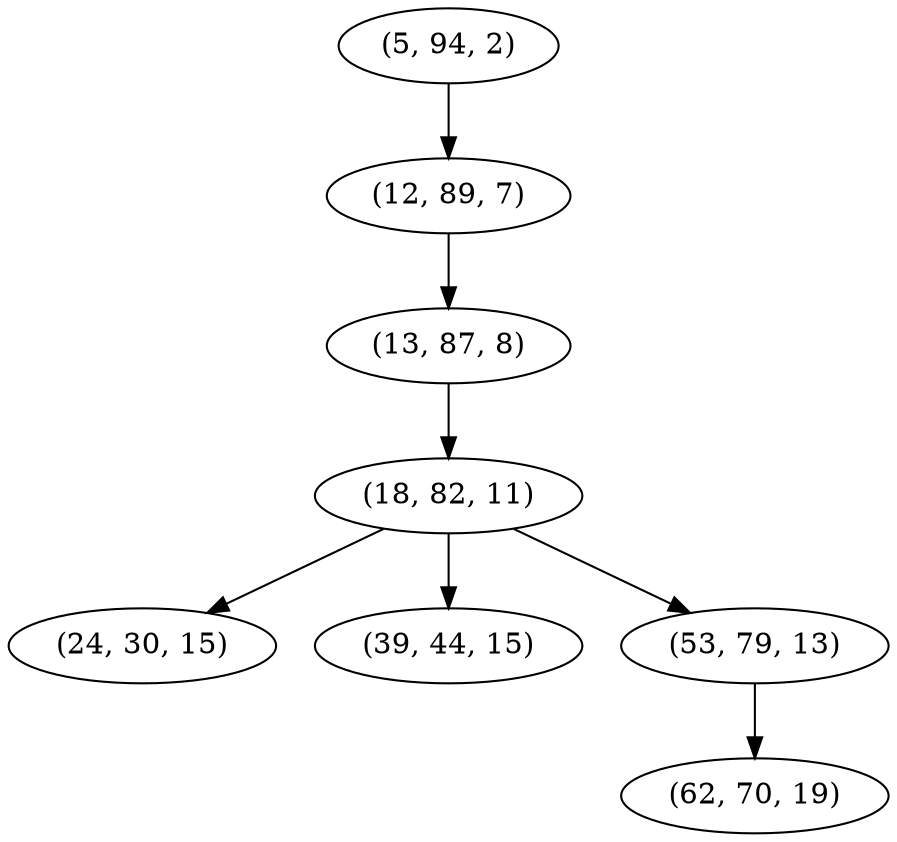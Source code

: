 digraph tree {
    "(5, 94, 2)";
    "(12, 89, 7)";
    "(13, 87, 8)";
    "(18, 82, 11)";
    "(24, 30, 15)";
    "(39, 44, 15)";
    "(53, 79, 13)";
    "(62, 70, 19)";
    "(5, 94, 2)" -> "(12, 89, 7)";
    "(12, 89, 7)" -> "(13, 87, 8)";
    "(13, 87, 8)" -> "(18, 82, 11)";
    "(18, 82, 11)" -> "(24, 30, 15)";
    "(18, 82, 11)" -> "(39, 44, 15)";
    "(18, 82, 11)" -> "(53, 79, 13)";
    "(53, 79, 13)" -> "(62, 70, 19)";
}
